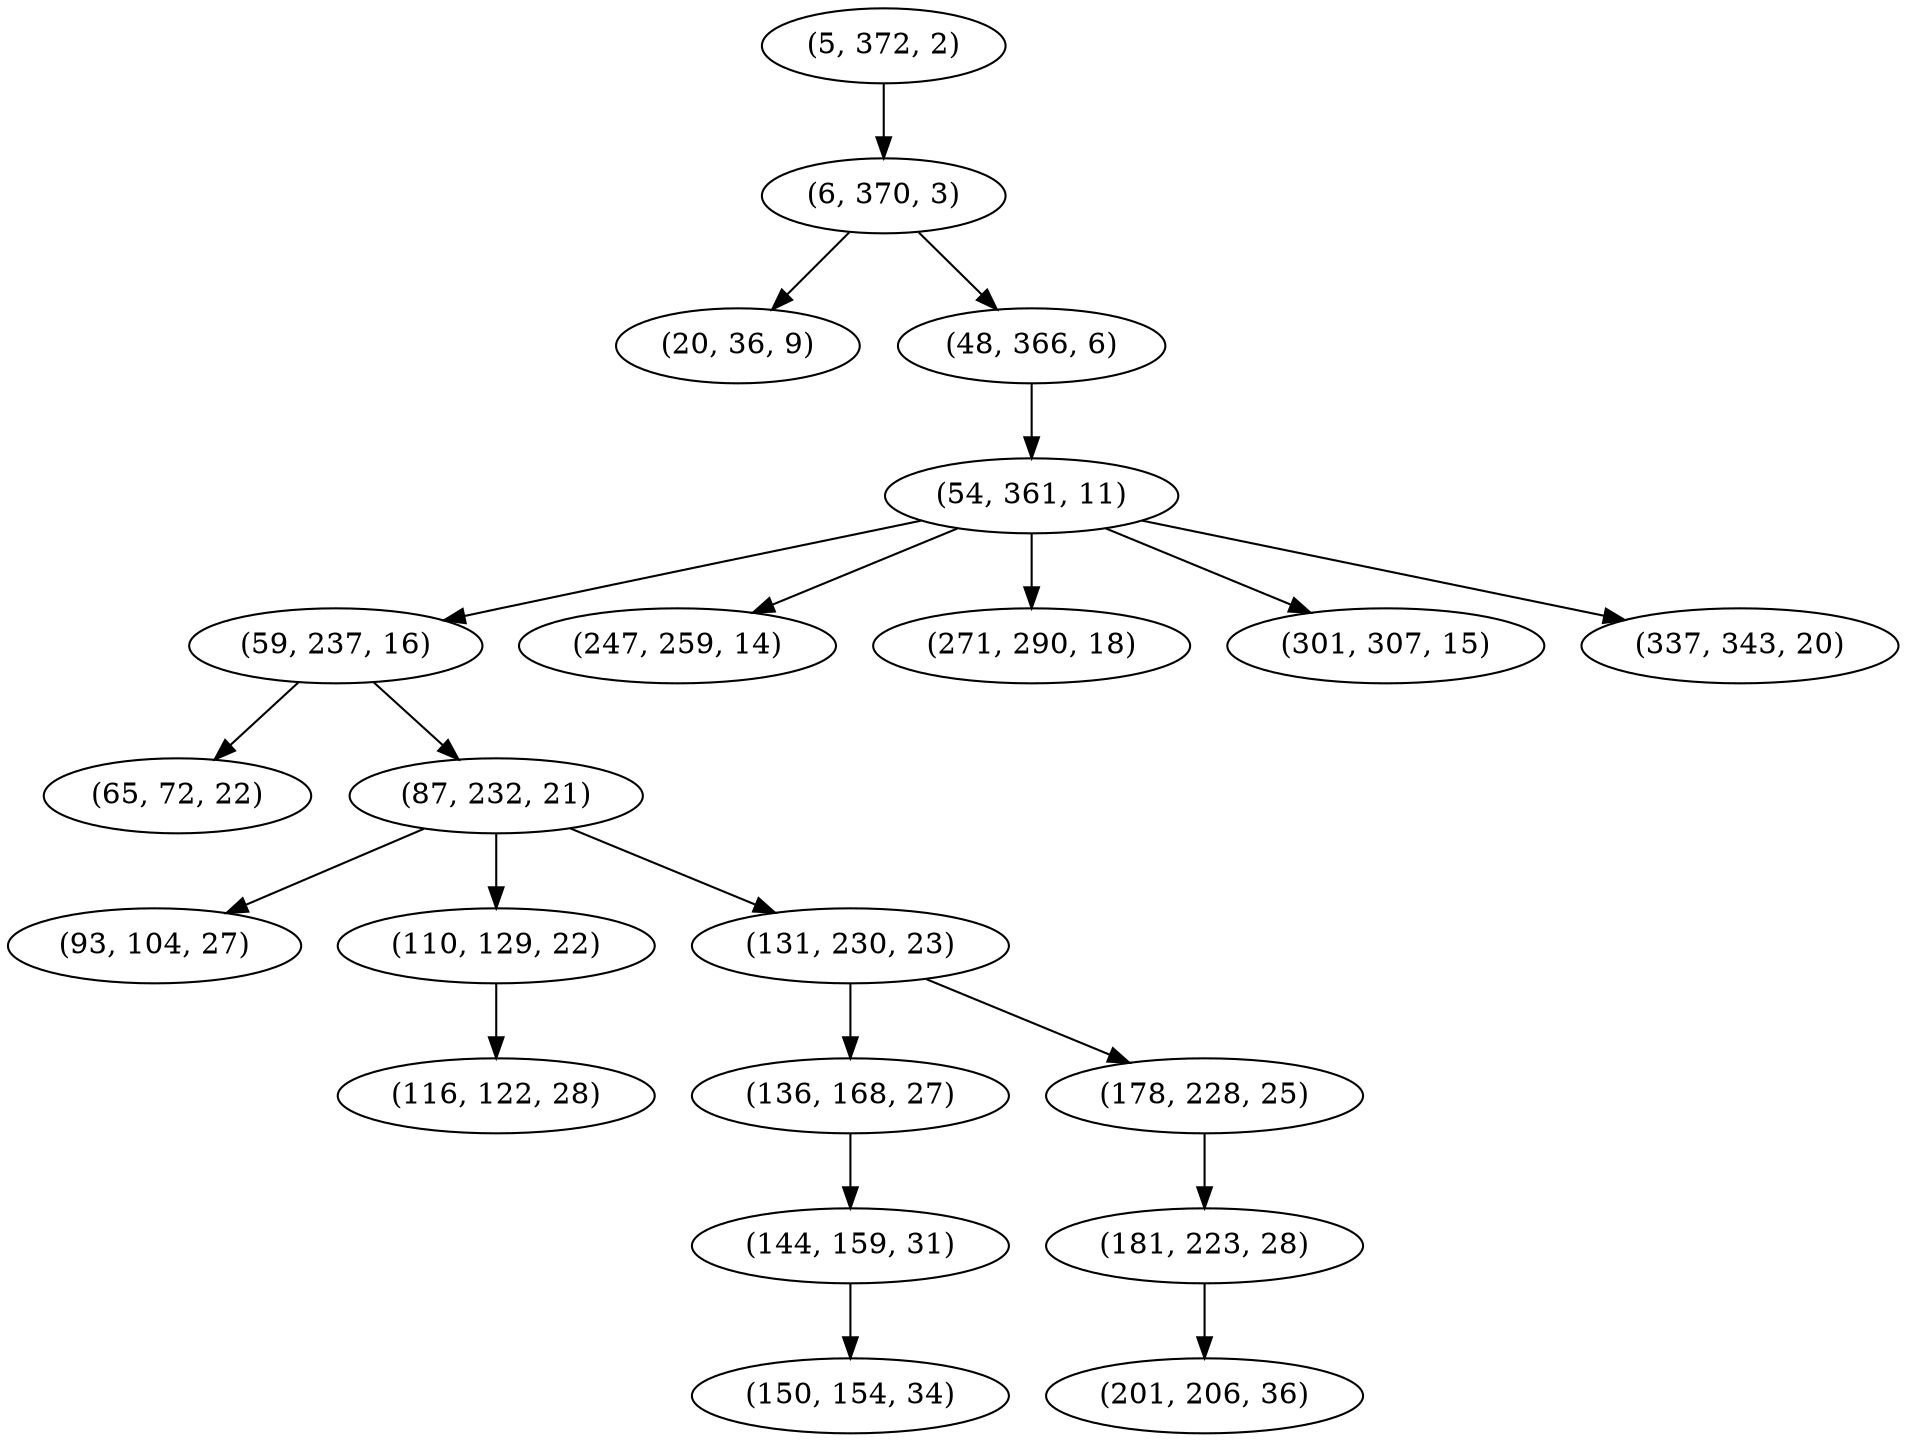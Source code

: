 digraph tree {
    "(5, 372, 2)";
    "(6, 370, 3)";
    "(20, 36, 9)";
    "(48, 366, 6)";
    "(54, 361, 11)";
    "(59, 237, 16)";
    "(65, 72, 22)";
    "(87, 232, 21)";
    "(93, 104, 27)";
    "(110, 129, 22)";
    "(116, 122, 28)";
    "(131, 230, 23)";
    "(136, 168, 27)";
    "(144, 159, 31)";
    "(150, 154, 34)";
    "(178, 228, 25)";
    "(181, 223, 28)";
    "(201, 206, 36)";
    "(247, 259, 14)";
    "(271, 290, 18)";
    "(301, 307, 15)";
    "(337, 343, 20)";
    "(5, 372, 2)" -> "(6, 370, 3)";
    "(6, 370, 3)" -> "(20, 36, 9)";
    "(6, 370, 3)" -> "(48, 366, 6)";
    "(48, 366, 6)" -> "(54, 361, 11)";
    "(54, 361, 11)" -> "(59, 237, 16)";
    "(54, 361, 11)" -> "(247, 259, 14)";
    "(54, 361, 11)" -> "(271, 290, 18)";
    "(54, 361, 11)" -> "(301, 307, 15)";
    "(54, 361, 11)" -> "(337, 343, 20)";
    "(59, 237, 16)" -> "(65, 72, 22)";
    "(59, 237, 16)" -> "(87, 232, 21)";
    "(87, 232, 21)" -> "(93, 104, 27)";
    "(87, 232, 21)" -> "(110, 129, 22)";
    "(87, 232, 21)" -> "(131, 230, 23)";
    "(110, 129, 22)" -> "(116, 122, 28)";
    "(131, 230, 23)" -> "(136, 168, 27)";
    "(131, 230, 23)" -> "(178, 228, 25)";
    "(136, 168, 27)" -> "(144, 159, 31)";
    "(144, 159, 31)" -> "(150, 154, 34)";
    "(178, 228, 25)" -> "(181, 223, 28)";
    "(181, 223, 28)" -> "(201, 206, 36)";
}

